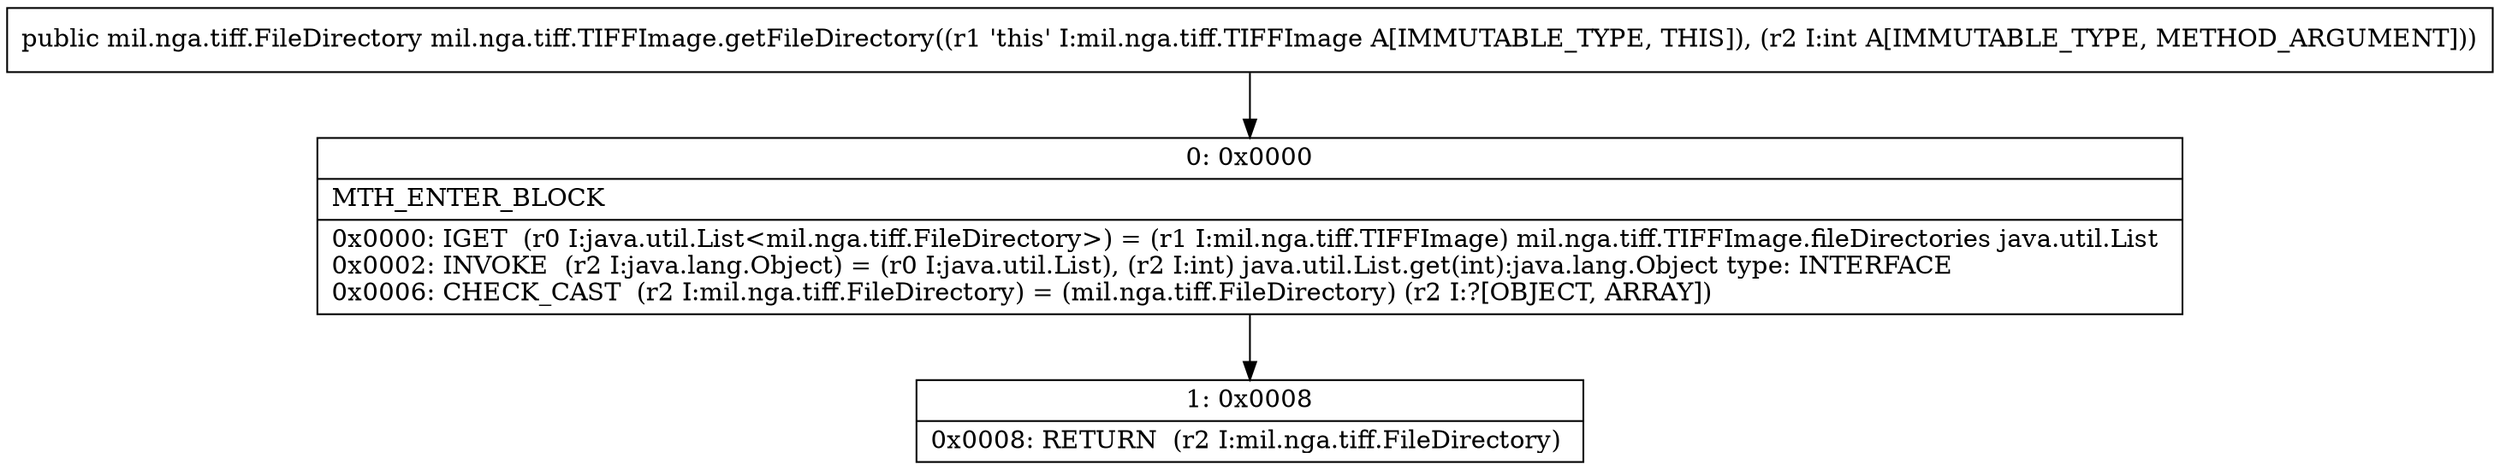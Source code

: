 digraph "CFG formil.nga.tiff.TIFFImage.getFileDirectory(I)Lmil\/nga\/tiff\/FileDirectory;" {
Node_0 [shape=record,label="{0\:\ 0x0000|MTH_ENTER_BLOCK\l|0x0000: IGET  (r0 I:java.util.List\<mil.nga.tiff.FileDirectory\>) = (r1 I:mil.nga.tiff.TIFFImage) mil.nga.tiff.TIFFImage.fileDirectories java.util.List \l0x0002: INVOKE  (r2 I:java.lang.Object) = (r0 I:java.util.List), (r2 I:int) java.util.List.get(int):java.lang.Object type: INTERFACE \l0x0006: CHECK_CAST  (r2 I:mil.nga.tiff.FileDirectory) = (mil.nga.tiff.FileDirectory) (r2 I:?[OBJECT, ARRAY]) \l}"];
Node_1 [shape=record,label="{1\:\ 0x0008|0x0008: RETURN  (r2 I:mil.nga.tiff.FileDirectory) \l}"];
MethodNode[shape=record,label="{public mil.nga.tiff.FileDirectory mil.nga.tiff.TIFFImage.getFileDirectory((r1 'this' I:mil.nga.tiff.TIFFImage A[IMMUTABLE_TYPE, THIS]), (r2 I:int A[IMMUTABLE_TYPE, METHOD_ARGUMENT])) }"];
MethodNode -> Node_0;
Node_0 -> Node_1;
}


